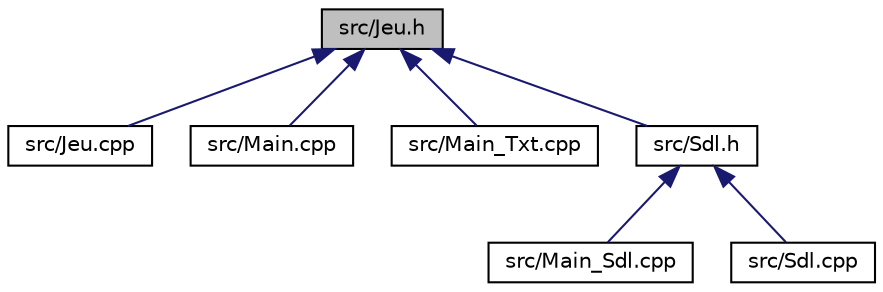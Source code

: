 digraph "src/Jeu.h"
{
 // LATEX_PDF_SIZE
  edge [fontname="Helvetica",fontsize="10",labelfontname="Helvetica",labelfontsize="10"];
  node [fontname="Helvetica",fontsize="10",shape=record];
  Node1 [label="src/Jeu.h",height=0.2,width=0.4,color="black", fillcolor="grey75", style="filled", fontcolor="black",tooltip="Ce fichier contient l'entête de la classe Jeu."];
  Node1 -> Node2 [dir="back",color="midnightblue",fontsize="10",style="solid",fontname="Helvetica"];
  Node2 [label="src/Jeu.cpp",height=0.2,width=0.4,color="black", fillcolor="white", style="filled",URL="$Jeu_8cpp.html",tooltip=" "];
  Node1 -> Node3 [dir="back",color="midnightblue",fontsize="10",style="solid",fontname="Helvetica"];
  Node3 [label="src/Main.cpp",height=0.2,width=0.4,color="black", fillcolor="white", style="filled",URL="$Main_8cpp.html",tooltip=" "];
  Node1 -> Node4 [dir="back",color="midnightblue",fontsize="10",style="solid",fontname="Helvetica"];
  Node4 [label="src/Main_Txt.cpp",height=0.2,width=0.4,color="black", fillcolor="white", style="filled",URL="$Main__Txt_8cpp.html",tooltip=" "];
  Node1 -> Node5 [dir="back",color="midnightblue",fontsize="10",style="solid",fontname="Helvetica"];
  Node5 [label="src/Sdl.h",height=0.2,width=0.4,color="black", fillcolor="white", style="filled",URL="$Sdl_8h.html",tooltip="Ce fichier contient l'entête de la classe Jeu."];
  Node5 -> Node6 [dir="back",color="midnightblue",fontsize="10",style="solid",fontname="Helvetica"];
  Node6 [label="src/Main_Sdl.cpp",height=0.2,width=0.4,color="black", fillcolor="white", style="filled",URL="$Main__Sdl_8cpp.html",tooltip=" "];
  Node5 -> Node7 [dir="back",color="midnightblue",fontsize="10",style="solid",fontname="Helvetica"];
  Node7 [label="src/Sdl.cpp",height=0.2,width=0.4,color="black", fillcolor="white", style="filled",URL="$Sdl_8cpp.html",tooltip=" "];
}
